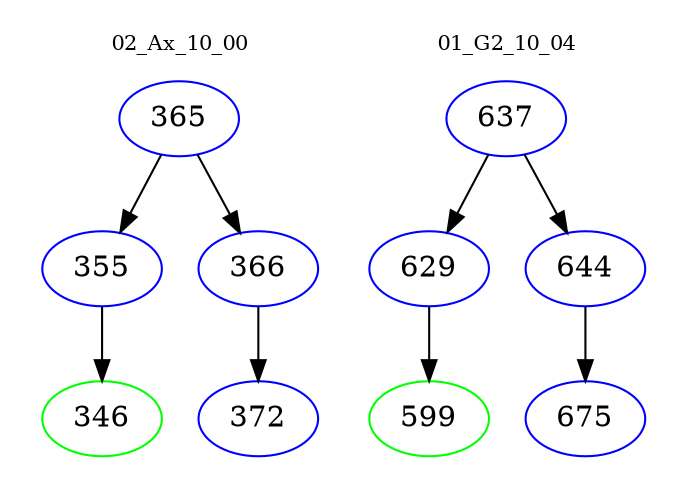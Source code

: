digraph{
subgraph cluster_0 {
color = white
label = "02_Ax_10_00";
fontsize=10;
T0_365 [label="365", color="blue"]
T0_365 -> T0_355 [color="black"]
T0_355 [label="355", color="blue"]
T0_355 -> T0_346 [color="black"]
T0_346 [label="346", color="green"]
T0_365 -> T0_366 [color="black"]
T0_366 [label="366", color="blue"]
T0_366 -> T0_372 [color="black"]
T0_372 [label="372", color="blue"]
}
subgraph cluster_1 {
color = white
label = "01_G2_10_04";
fontsize=10;
T1_637 [label="637", color="blue"]
T1_637 -> T1_629 [color="black"]
T1_629 [label="629", color="blue"]
T1_629 -> T1_599 [color="black"]
T1_599 [label="599", color="green"]
T1_637 -> T1_644 [color="black"]
T1_644 [label="644", color="blue"]
T1_644 -> T1_675 [color="black"]
T1_675 [label="675", color="blue"]
}
}
